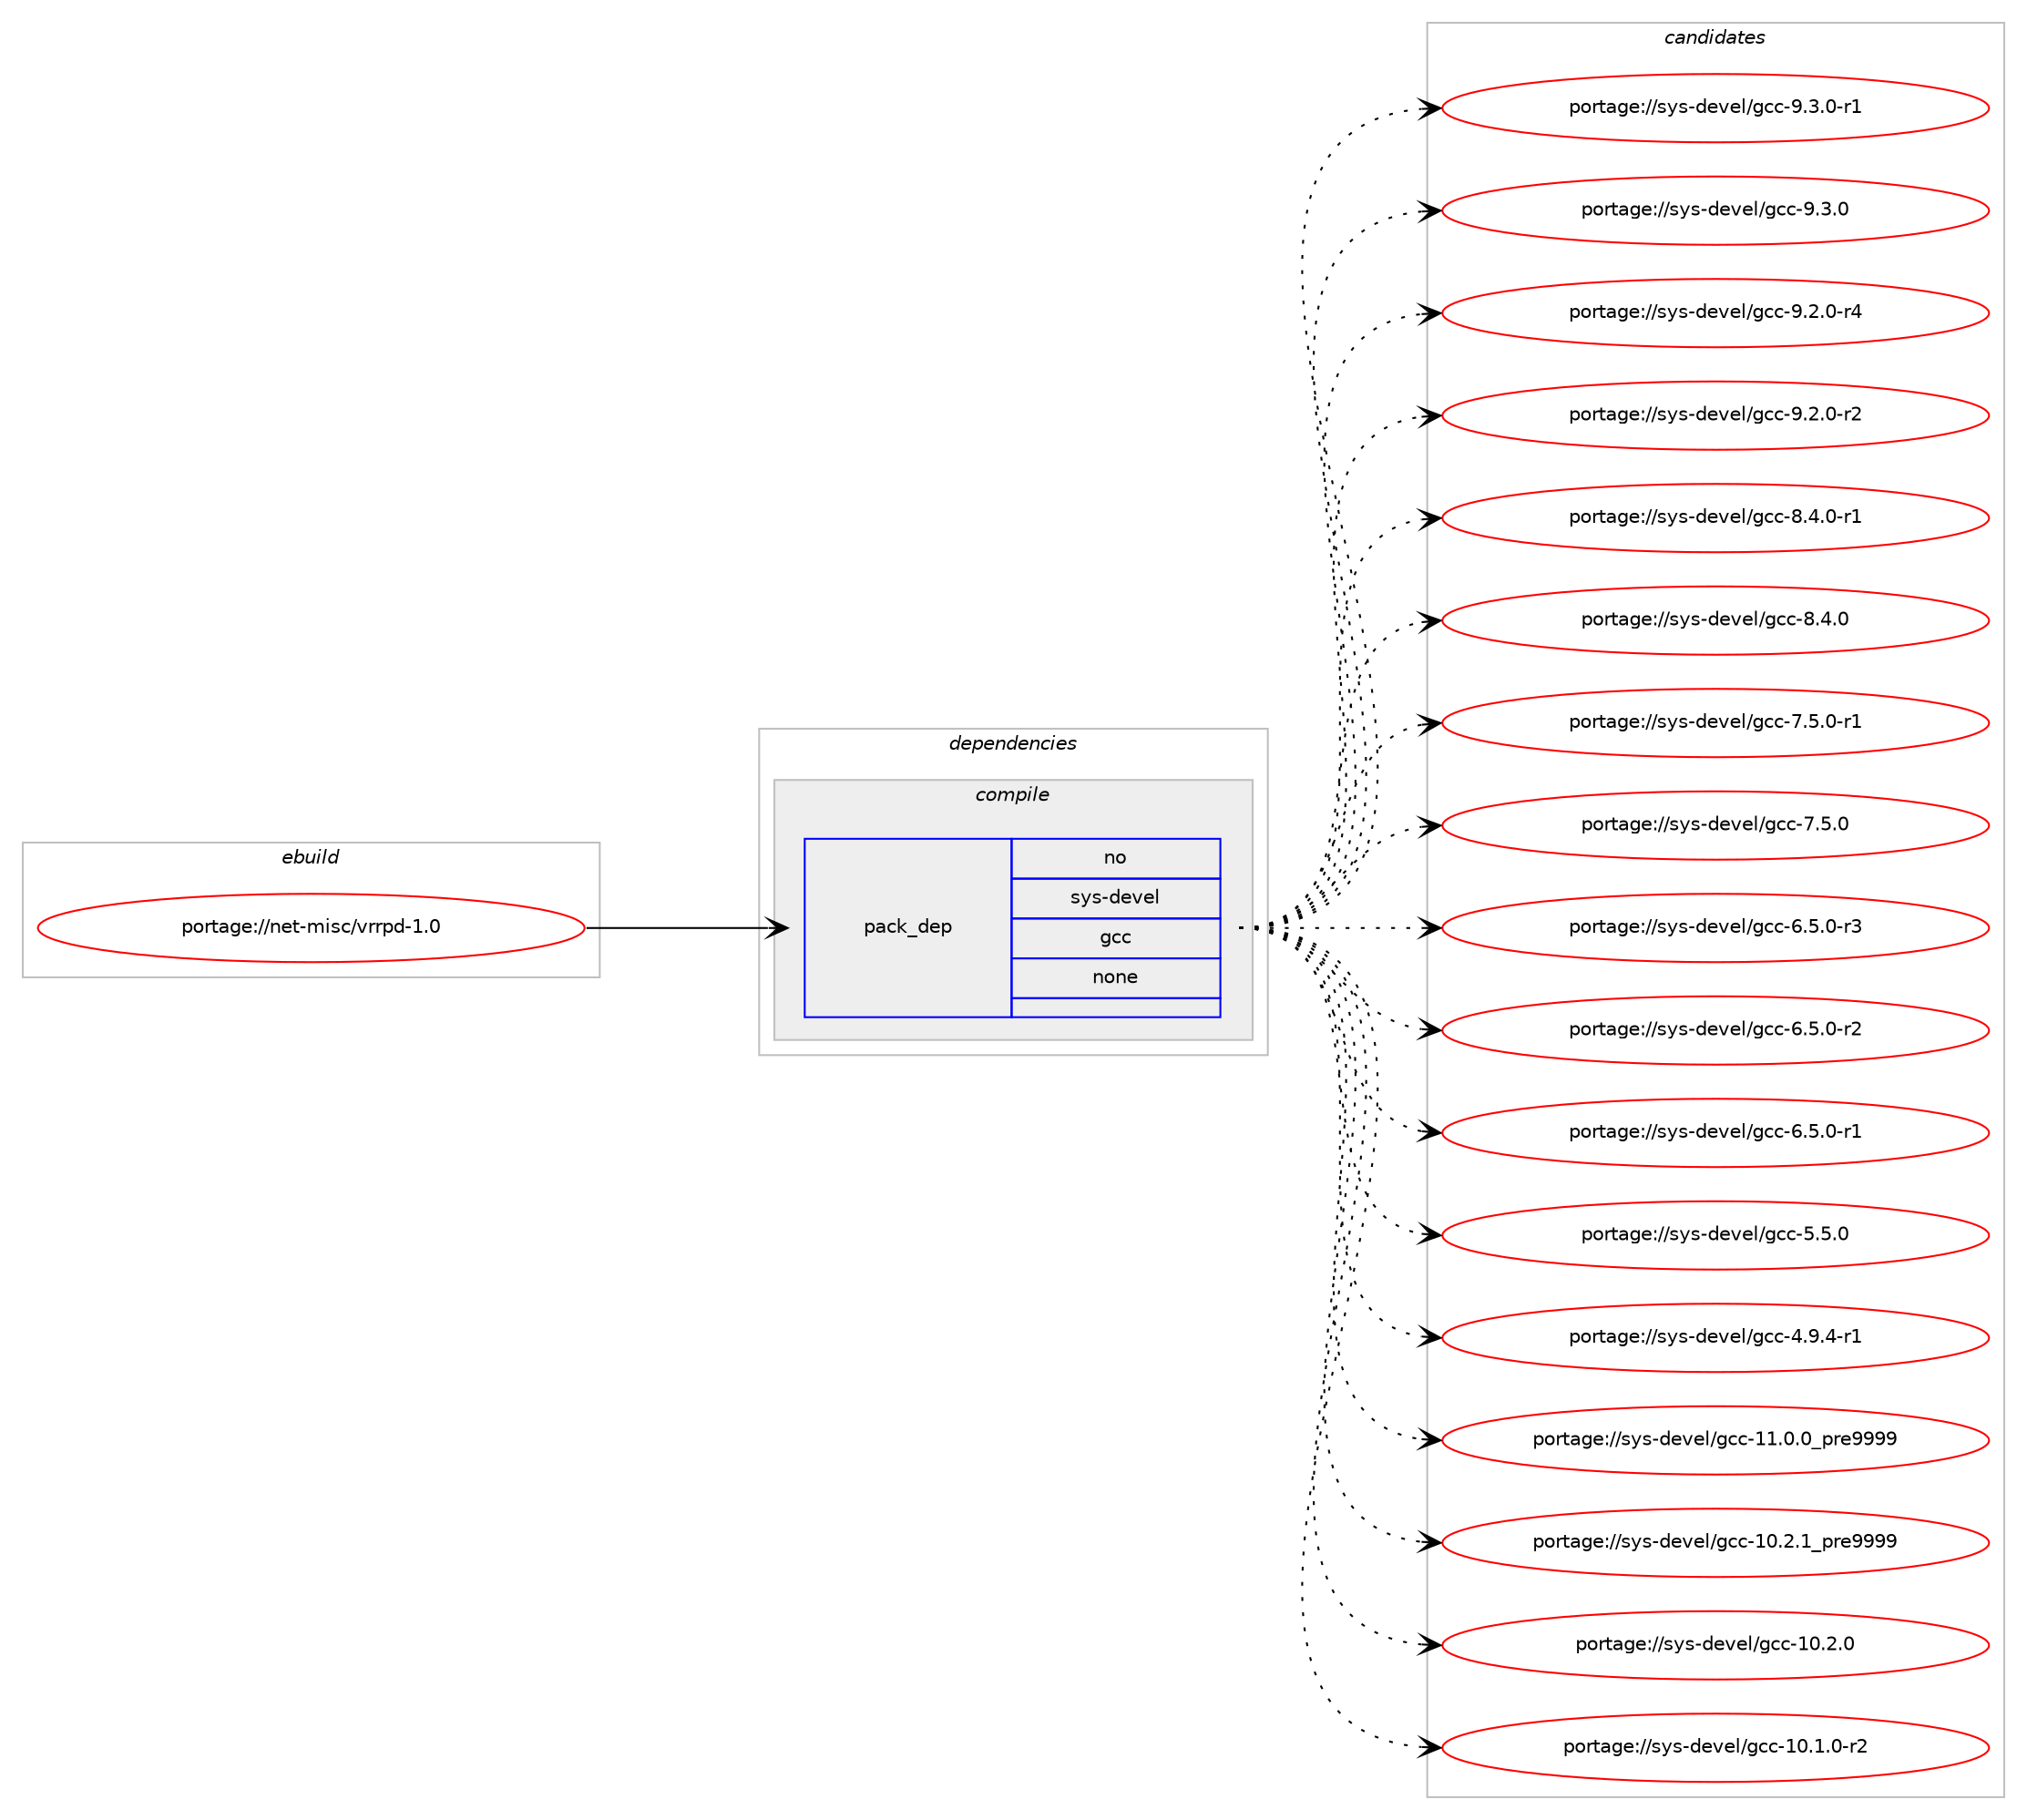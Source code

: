 digraph prolog {

# *************
# Graph options
# *************

newrank=true;
concentrate=true;
compound=true;
graph [rankdir=LR,fontname=Helvetica,fontsize=10,ranksep=1.5];#, ranksep=2.5, nodesep=0.2];
edge  [arrowhead=vee];
node  [fontname=Helvetica,fontsize=10];

# **********
# The ebuild
# **********

subgraph cluster_leftcol {
color=gray;
rank=same;
label=<<i>ebuild</i>>;
id [label="portage://net-misc/vrrpd-1.0", color=red, width=4, href="../net-misc/vrrpd-1.0.svg"];
}

# ****************
# The dependencies
# ****************

subgraph cluster_midcol {
color=gray;
label=<<i>dependencies</i>>;
subgraph cluster_compile {
fillcolor="#eeeeee";
style=filled;
label=<<i>compile</i>>;
subgraph pack3242 {
dependency3906 [label=<<TABLE BORDER="0" CELLBORDER="1" CELLSPACING="0" CELLPADDING="4" WIDTH="220"><TR><TD ROWSPAN="6" CELLPADDING="30">pack_dep</TD></TR><TR><TD WIDTH="110">no</TD></TR><TR><TD>sys-devel</TD></TR><TR><TD>gcc</TD></TR><TR><TD>none</TD></TR><TR><TD></TD></TR></TABLE>>, shape=none, color=blue];
}
id:e -> dependency3906:w [weight=20,style="solid",arrowhead="vee"];
}
subgraph cluster_compileandrun {
fillcolor="#eeeeee";
style=filled;
label=<<i>compile and run</i>>;
}
subgraph cluster_run {
fillcolor="#eeeeee";
style=filled;
label=<<i>run</i>>;
}
}

# **************
# The candidates
# **************

subgraph cluster_choices {
rank=same;
color=gray;
label=<<i>candidates</i>>;

subgraph choice3242 {
color=black;
nodesep=1;
choice115121115451001011181011084710399994557465146484511449 [label="portage://sys-devel/gcc-9.3.0-r1", color=red, width=4,href="../sys-devel/gcc-9.3.0-r1.svg"];
choice11512111545100101118101108471039999455746514648 [label="portage://sys-devel/gcc-9.3.0", color=red, width=4,href="../sys-devel/gcc-9.3.0.svg"];
choice115121115451001011181011084710399994557465046484511452 [label="portage://sys-devel/gcc-9.2.0-r4", color=red, width=4,href="../sys-devel/gcc-9.2.0-r4.svg"];
choice115121115451001011181011084710399994557465046484511450 [label="portage://sys-devel/gcc-9.2.0-r2", color=red, width=4,href="../sys-devel/gcc-9.2.0-r2.svg"];
choice115121115451001011181011084710399994556465246484511449 [label="portage://sys-devel/gcc-8.4.0-r1", color=red, width=4,href="../sys-devel/gcc-8.4.0-r1.svg"];
choice11512111545100101118101108471039999455646524648 [label="portage://sys-devel/gcc-8.4.0", color=red, width=4,href="../sys-devel/gcc-8.4.0.svg"];
choice115121115451001011181011084710399994555465346484511449 [label="portage://sys-devel/gcc-7.5.0-r1", color=red, width=4,href="../sys-devel/gcc-7.5.0-r1.svg"];
choice11512111545100101118101108471039999455546534648 [label="portage://sys-devel/gcc-7.5.0", color=red, width=4,href="../sys-devel/gcc-7.5.0.svg"];
choice115121115451001011181011084710399994554465346484511451 [label="portage://sys-devel/gcc-6.5.0-r3", color=red, width=4,href="../sys-devel/gcc-6.5.0-r3.svg"];
choice115121115451001011181011084710399994554465346484511450 [label="portage://sys-devel/gcc-6.5.0-r2", color=red, width=4,href="../sys-devel/gcc-6.5.0-r2.svg"];
choice115121115451001011181011084710399994554465346484511449 [label="portage://sys-devel/gcc-6.5.0-r1", color=red, width=4,href="../sys-devel/gcc-6.5.0-r1.svg"];
choice11512111545100101118101108471039999455346534648 [label="portage://sys-devel/gcc-5.5.0", color=red, width=4,href="../sys-devel/gcc-5.5.0.svg"];
choice115121115451001011181011084710399994552465746524511449 [label="portage://sys-devel/gcc-4.9.4-r1", color=red, width=4,href="../sys-devel/gcc-4.9.4-r1.svg"];
choice11512111545100101118101108471039999454949464846489511211410157575757 [label="portage://sys-devel/gcc-11.0.0_pre9999", color=red, width=4,href="../sys-devel/gcc-11.0.0_pre9999.svg"];
choice11512111545100101118101108471039999454948465046499511211410157575757 [label="portage://sys-devel/gcc-10.2.1_pre9999", color=red, width=4,href="../sys-devel/gcc-10.2.1_pre9999.svg"];
choice1151211154510010111810110847103999945494846504648 [label="portage://sys-devel/gcc-10.2.0", color=red, width=4,href="../sys-devel/gcc-10.2.0.svg"];
choice11512111545100101118101108471039999454948464946484511450 [label="portage://sys-devel/gcc-10.1.0-r2", color=red, width=4,href="../sys-devel/gcc-10.1.0-r2.svg"];
dependency3906:e -> choice115121115451001011181011084710399994557465146484511449:w [style=dotted,weight="100"];
dependency3906:e -> choice11512111545100101118101108471039999455746514648:w [style=dotted,weight="100"];
dependency3906:e -> choice115121115451001011181011084710399994557465046484511452:w [style=dotted,weight="100"];
dependency3906:e -> choice115121115451001011181011084710399994557465046484511450:w [style=dotted,weight="100"];
dependency3906:e -> choice115121115451001011181011084710399994556465246484511449:w [style=dotted,weight="100"];
dependency3906:e -> choice11512111545100101118101108471039999455646524648:w [style=dotted,weight="100"];
dependency3906:e -> choice115121115451001011181011084710399994555465346484511449:w [style=dotted,weight="100"];
dependency3906:e -> choice11512111545100101118101108471039999455546534648:w [style=dotted,weight="100"];
dependency3906:e -> choice115121115451001011181011084710399994554465346484511451:w [style=dotted,weight="100"];
dependency3906:e -> choice115121115451001011181011084710399994554465346484511450:w [style=dotted,weight="100"];
dependency3906:e -> choice115121115451001011181011084710399994554465346484511449:w [style=dotted,weight="100"];
dependency3906:e -> choice11512111545100101118101108471039999455346534648:w [style=dotted,weight="100"];
dependency3906:e -> choice115121115451001011181011084710399994552465746524511449:w [style=dotted,weight="100"];
dependency3906:e -> choice11512111545100101118101108471039999454949464846489511211410157575757:w [style=dotted,weight="100"];
dependency3906:e -> choice11512111545100101118101108471039999454948465046499511211410157575757:w [style=dotted,weight="100"];
dependency3906:e -> choice1151211154510010111810110847103999945494846504648:w [style=dotted,weight="100"];
dependency3906:e -> choice11512111545100101118101108471039999454948464946484511450:w [style=dotted,weight="100"];
}
}

}
